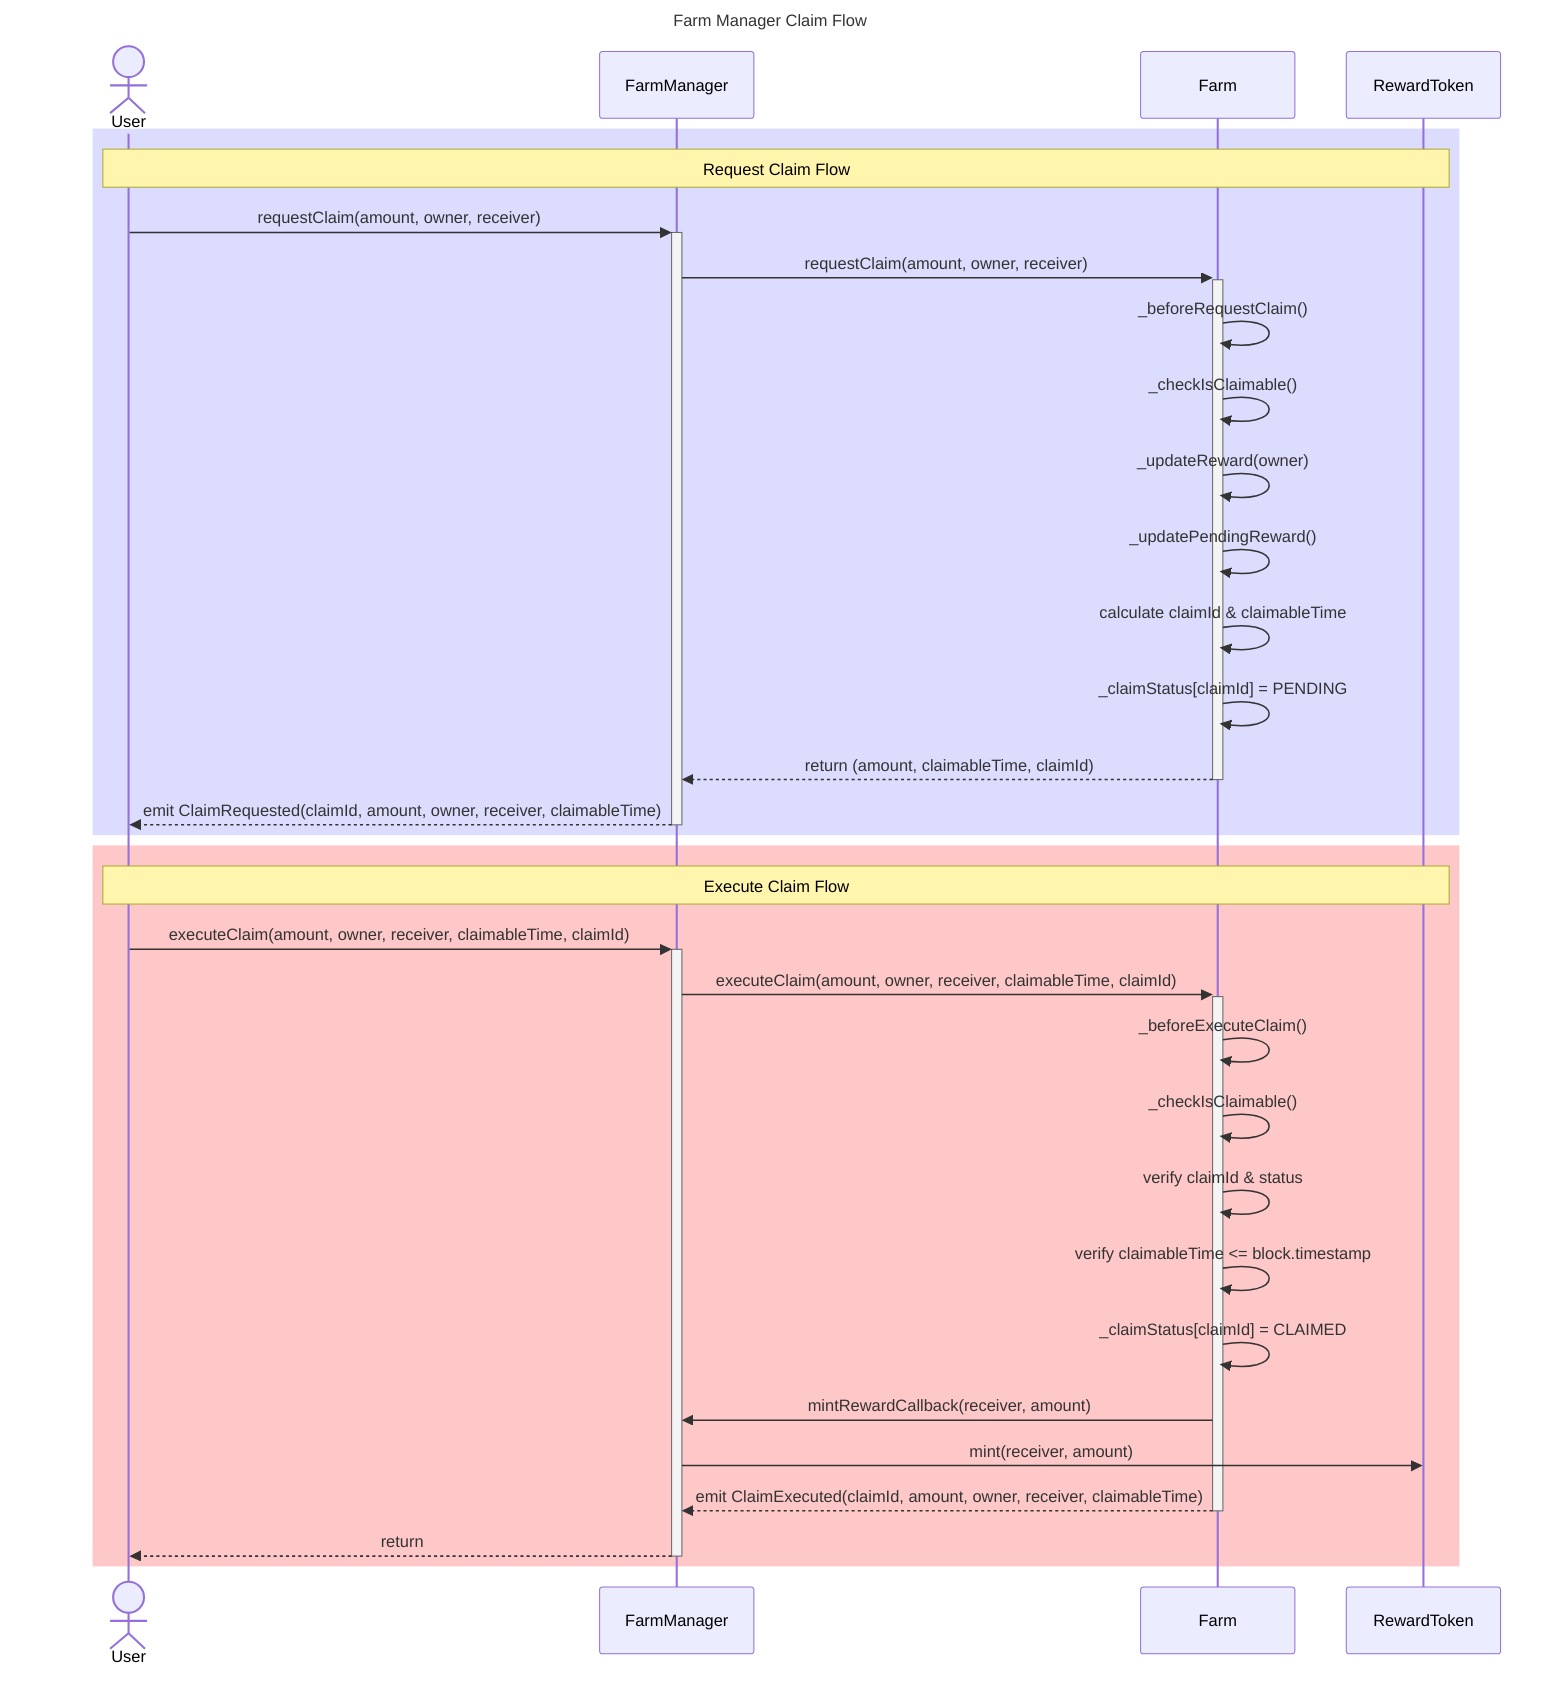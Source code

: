sequenceDiagram
    title Farm Manager Claim Flow
    
    actor User
    participant FarmManager
    participant Farm
    participant RewardToken

    %% Request Claim Flow
    rect rgb(220, 220, 255)
        Note over User,RewardToken: Request Claim Flow
        User->>+FarmManager: requestClaim(amount, owner, receiver)
        FarmManager->>+Farm: requestClaim(amount, owner, receiver)
        Farm->>Farm: _beforeRequestClaim()
        Farm->>Farm: _checkIsClaimable()
        Farm->>Farm: _updateReward(owner)
        Farm->>Farm: _updatePendingReward()
        Farm->>Farm: calculate claimId & claimableTime
        Farm->>Farm: _claimStatus[claimId] = PENDING
        Farm-->>-FarmManager: return (amount, claimableTime, claimId)
        FarmManager-->>-User: emit ClaimRequested(claimId, amount, owner, receiver, claimableTime)
    end

    %% Execute Claim Flow
    rect rgb(255, 200, 200)
        Note over User,RewardToken: Execute Claim Flow
        User->>+FarmManager: executeClaim(amount, owner, receiver, claimableTime, claimId)
        FarmManager->>+Farm: executeClaim(amount, owner, receiver, claimableTime, claimId)
        Farm->>Farm: _beforeExecuteClaim()
        Farm->>Farm: _checkIsClaimable()
        Farm->>Farm: verify claimId & status
        Farm->>Farm: verify claimableTime <= block.timestamp
        Farm->>Farm: _claimStatus[claimId] = CLAIMED
        Farm->>FarmManager: mintRewardCallback(receiver, amount)
        FarmManager->>RewardToken: mint(receiver, amount)
        Farm-->>-FarmManager: emit ClaimExecuted(claimId, amount, owner, receiver, claimableTime)
        FarmManager-->>-User: return
    end